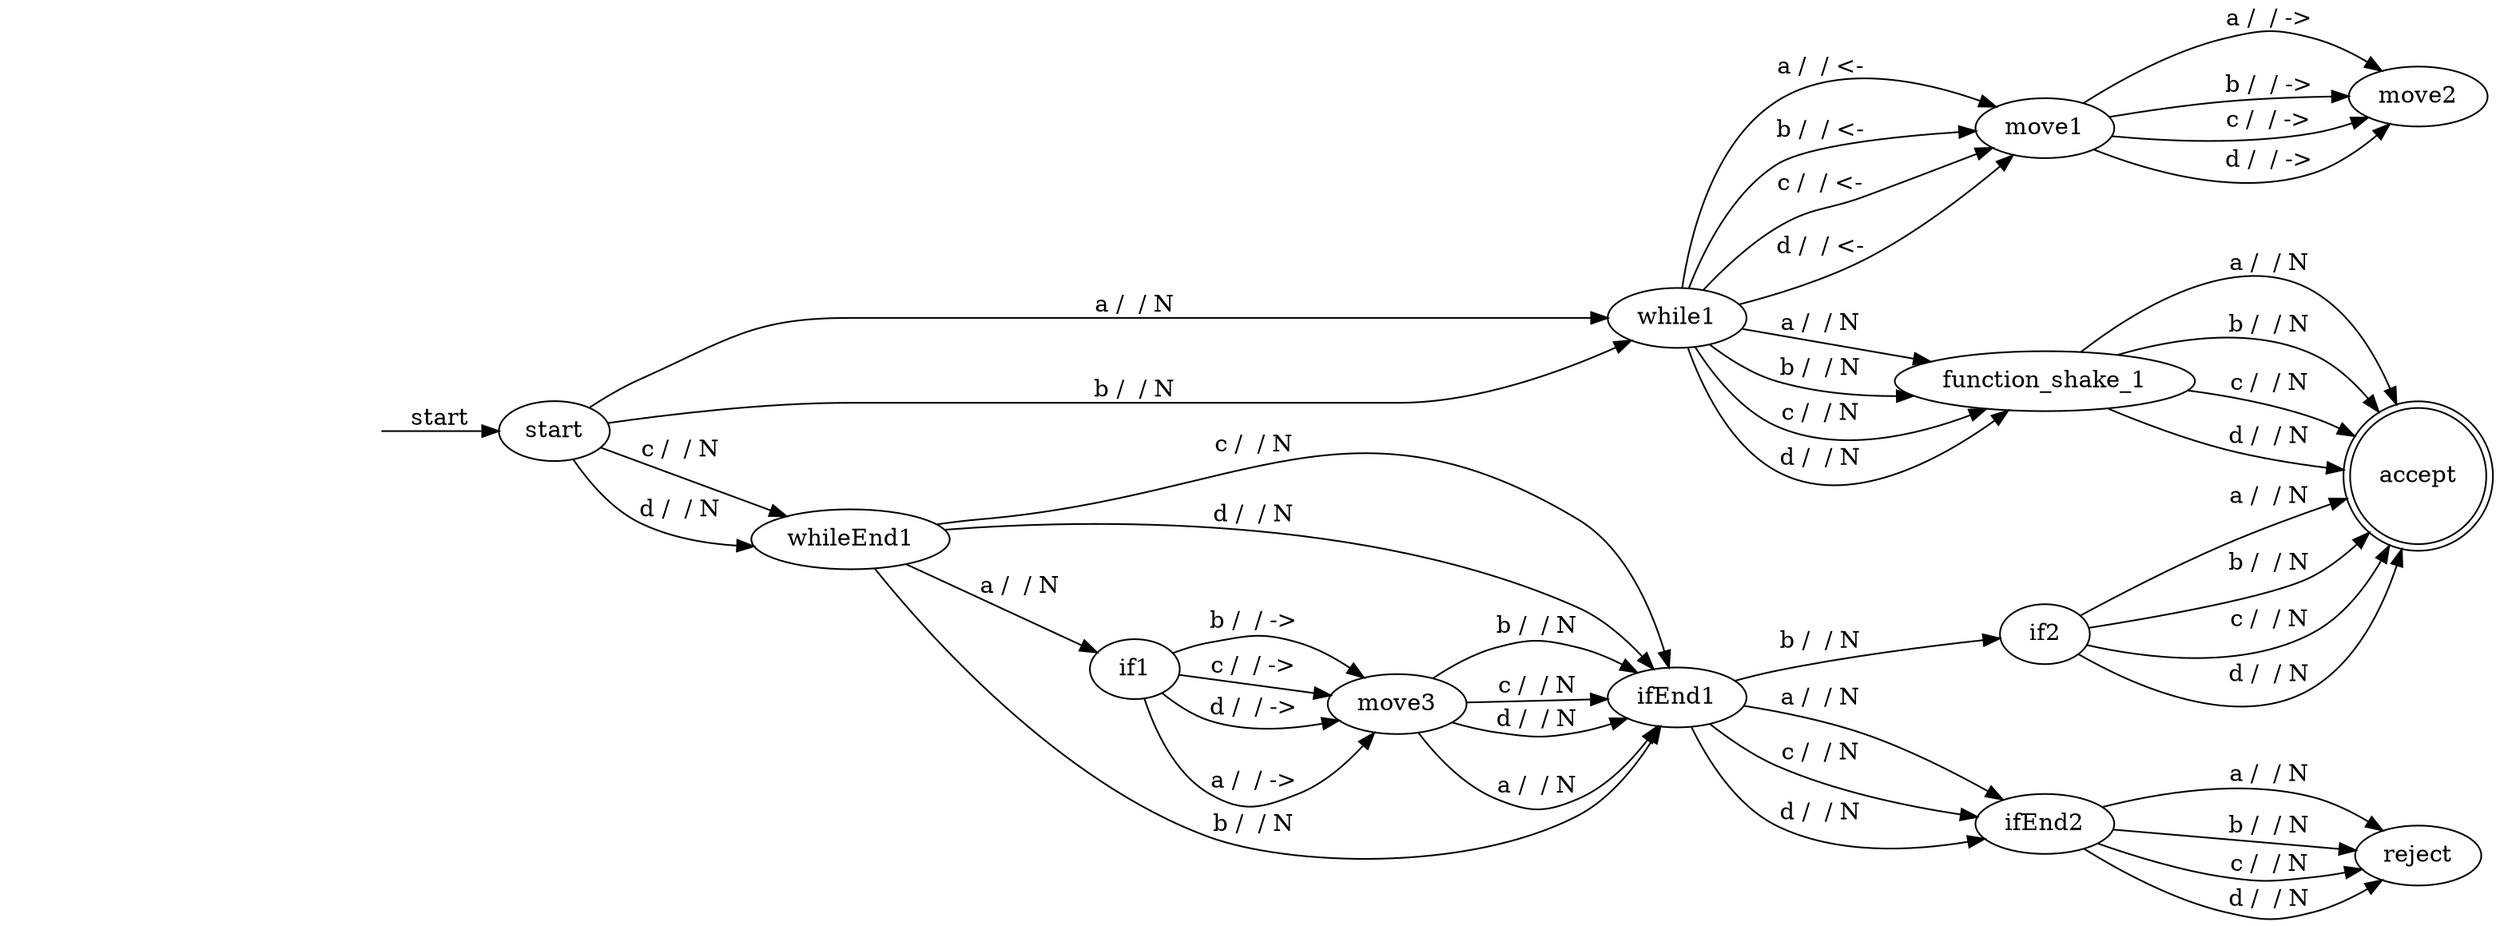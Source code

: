 digraph tm {
rankdir="LR";
accept [shape=doublecircle];
HIDDENSTARTSTATE [color=white, fontcolor=white];
HIDDENSTARTSTATE -> start [label="start"];
while1 -> function_shake_1 [label="a /  / N"];
while1 -> function_shake_1 [label="b /  / N"];
while1 -> function_shake_1 [label="c /  / N"];
while1 -> function_shake_1 [label="d /  / N"];
while1 -> move1 [label="a /  / <-"];
while1 -> move1 [label="b /  / <-"];
while1 -> move1 [label="c /  / <-"];
while1 -> move1 [label="d /  / <-"];
move1 -> move2 [label="a /  / ->"];
move1 -> move2 [label="b /  / ->"];
move1 -> move2 [label="c /  / ->"];
move1 -> move2 [label="d /  / ->"];
function_shake_1 -> accept [label="a /  / N"];
function_shake_1 -> accept [label="b /  / N"];
function_shake_1 -> accept [label="c /  / N"];
function_shake_1 -> accept [label="d /  / N"];
start -> while1 [label="a /  / N"];
start -> while1 [label="b /  / N"];
start -> whileEnd1 [label="c /  / N"];
start -> whileEnd1 [label="d /  / N"];
if1 -> move3 [label="a /  / ->"];
if1 -> move3 [label="b /  / ->"];
if1 -> move3 [label="c /  / ->"];
if1 -> move3 [label="d /  / ->"];
whileEnd1 -> if1 [label="a /  / N"];
move3 -> ifEnd1 [label="a /  / N"];
whileEnd1 -> ifEnd1 [label="b /  / N"];
move3 -> ifEnd1 [label="b /  / N"];
whileEnd1 -> ifEnd1 [label="c /  / N"];
move3 -> ifEnd1 [label="c /  / N"];
whileEnd1 -> ifEnd1 [label="d /  / N"];
move3 -> ifEnd1 [label="d /  / N"];
if2 -> accept [label="a /  / N"];
if2 -> accept [label="b /  / N"];
if2 -> accept [label="c /  / N"];
if2 -> accept [label="d /  / N"];
ifEnd1 -> if2 [label="b /  / N"];
ifEnd1 -> ifEnd2 [label="a /  / N"];
ifEnd1 -> ifEnd2 [label="c /  / N"];
ifEnd1 -> ifEnd2 [label="d /  / N"];
ifEnd2 -> reject [label="a /  / N"];
ifEnd2 -> reject [label="b /  / N"];
ifEnd2 -> reject [label="c /  / N"];
ifEnd2 -> reject [label="d /  / N"];
}